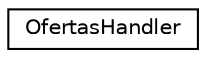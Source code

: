 digraph "Graphical Class Hierarchy"
{
 // INTERACTIVE_SVG=YES
 // LATEX_PDF_SIZE
  edge [fontname="Helvetica",fontsize="10",labelfontname="Helvetica",labelfontsize="10"];
  node [fontname="Helvetica",fontsize="10",shape=record];
  rankdir="LR";
  Node0 [label="OfertasHandler",height=0.2,width=0.4,color="black", fillcolor="white", style="filled",URL="$classOfertasHandler.html",tooltip="Clase para manejar el catálogo de ofertas."];
}
